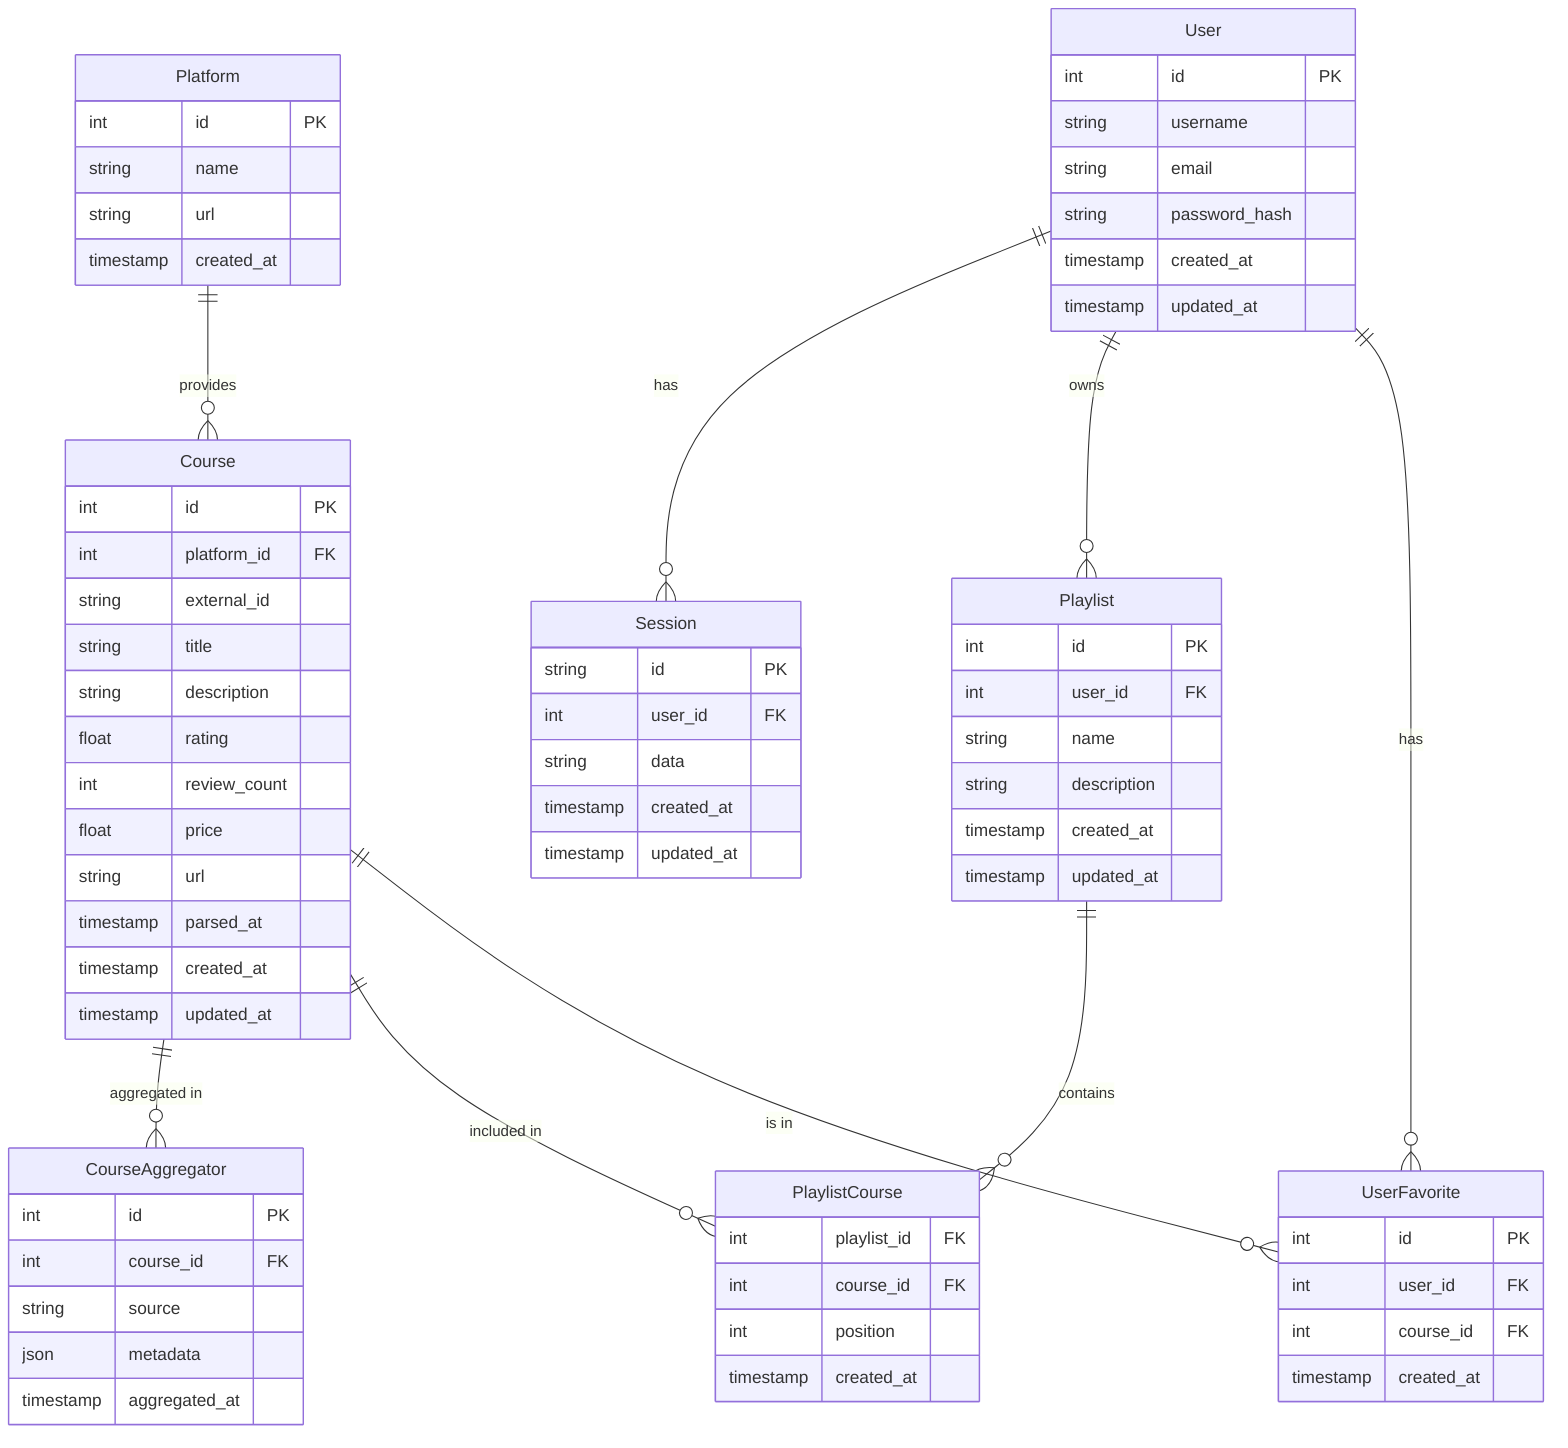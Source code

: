 erDiagram
    Course {
        int id PK
        int platform_id FK
        string external_id
        string title
        string description
        float rating
        int review_count
        float price
        string url
        timestamp parsed_at
        timestamp created_at
        timestamp updated_at
    }

    User {
        int id PK
        string username
        string email
        string password_hash
        timestamp created_at
        timestamp updated_at
    }

    Platform {
        int id PK
        string name
        string url
        timestamp created_at
    }

    UserFavorite {
        int id PK
        int user_id FK
        int course_id FK
        timestamp created_at
    }

    Playlist {
        int id PK
        int user_id FK
        string name
        string description
        timestamp created_at
        timestamp updated_at
    }

    PlaylistCourse {
        int playlist_id FK
        int course_id FK
        int position
        timestamp created_at
    }

    Session {
        string id PK
        int user_id FK
        string data
        timestamp created_at
        timestamp updated_at
    }

    CourseAggregator {
        int id PK
        int course_id FK
        string source
        json metadata
        timestamp aggregated_at
    }

    User ||--o{ UserFavorite : "has"
    User ||--o{ Playlist : "owns"
    User ||--o{ Session : "has"
    Course ||--o{ UserFavorite : "is in"
    Course ||--o{ PlaylistCourse : "included in"
    Platform ||--o{ Course : "provides"
    Playlist ||--o{ PlaylistCourse : "contains"
    Course ||--o{ CourseAggregator : "aggregated in"